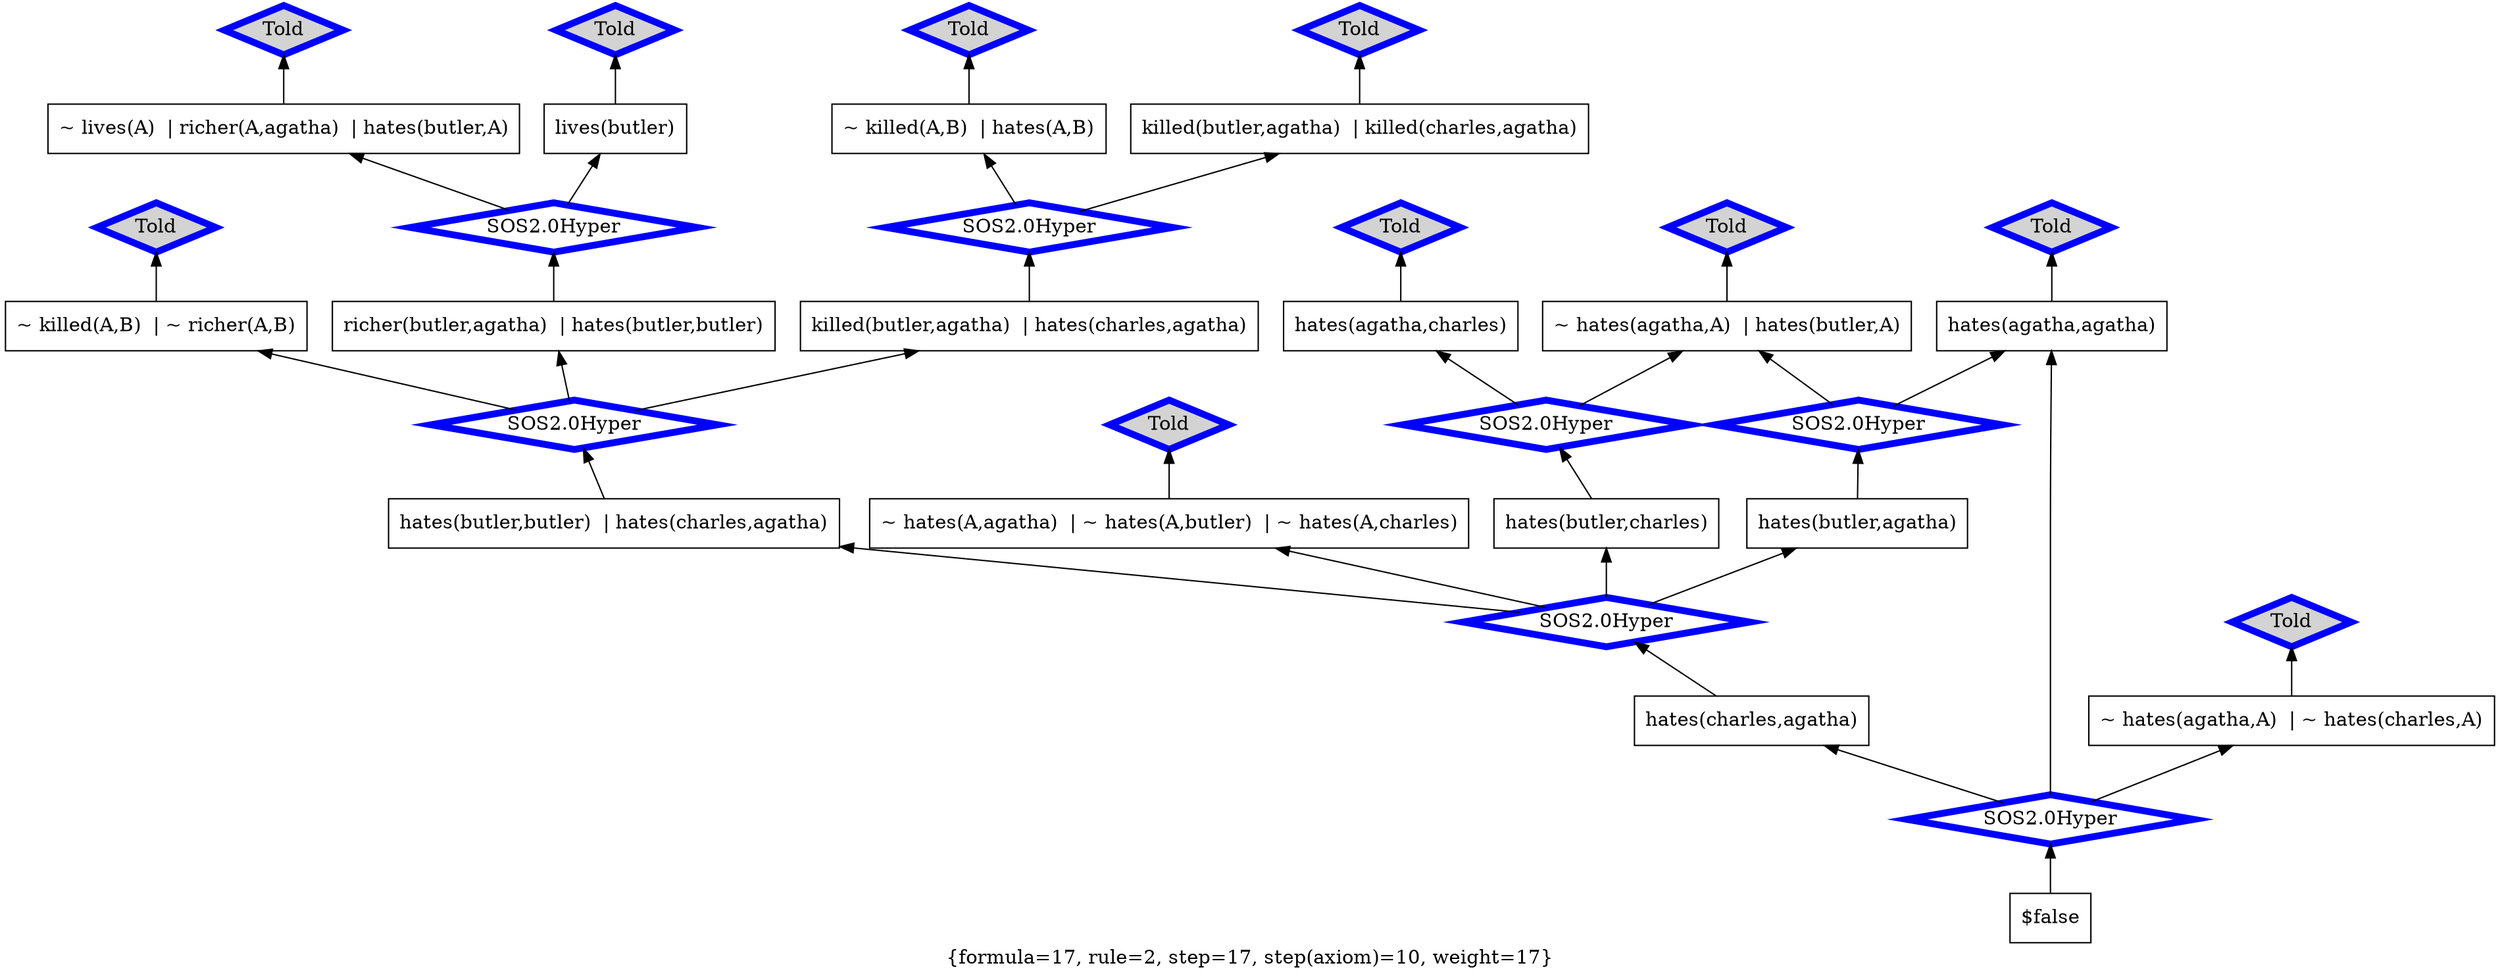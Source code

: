 digraph g 
{ rankdir=BT;
 labelloc=b label="{formula=17, rule=2, step=17, step(axiom)=10, weight=17}"  
 "x_83" [ URL="http://inference-web.org/proofs/tptp/Solutions/PUZ/PUZ001-1/SOS---2.0/answer.owl#ns_19_conclusion" color="black" shape="box" label="hates(butler,butler)  | hates(charles,agatha)" fillcolor="white" style="filled"  ];
  "x_65" [ URL="http://inference-web.org/proofs/tptp/Solutions/PUZ/PUZ001-1/SOS---2.0/answer.owl#ns_3_conclusion" color="black" shape="box" label="~ hates(A,agatha)  | ~ hates(A,butler)  | ~ hates(A,charles)" fillcolor="white" style="filled"  ];
  "x_41" [ URL="http://inference-web.org/proofs/tptp/Solutions/PUZ/PUZ001-1/SOS---2.0/answer.owl#ns_1_conclusion" color="black" shape="box" label="~ killed(A,B)  | ~ richer(A,B)" fillcolor="white" style="filled"  ];
  "x_51" [ URL="http://inference-web.org/proofs/tptp/Solutions/PUZ/PUZ001-1/SOS---2.0/answer.owl#ns_17_conclusion" color="black" shape="box" label="hates(butler,charles)" fillcolor="white" style="filled"  ];
  "x_89" [ URL="http://inference-web.org/proofs/tptp/Solutions/PUZ/PUZ001-1/SOS---2.0/answer.owl#ns_21_conclusion" color="black" shape="box" label="hates(charles,agatha)" fillcolor="white" style="filled"  ];
  "x_20" [ URL="http://inference-web.org/proofs/tptp/Solutions/PUZ/PUZ001-1/SOS---2.0/answer.owl#ns_15_conclusion" color="black" shape="box" label="hates(butler,agatha)" fillcolor="white" style="filled"  ];
  "x_31" [ URL="http://inference-web.org/proofs/tptp/Solutions/PUZ/PUZ001-1/SOS---2.0/answer.owl#ns_4_conclusion" color="black" shape="box" label="~ killed(A,B)  | hates(A,B)" fillcolor="white" style="filled"  ];
  "x_2" [ URL="http://inference-web.org/proofs/tptp/Solutions/PUZ/PUZ001-1/SOS---2.0/answer.owl#ns_14_conclusion" color="black" shape="box" label="richer(butler,agatha)  | hates(butler,butler)" fillcolor="white" style="filled"  ];
  "x_32" [ URL="http://inference-web.org/proofs/tptp/Solutions/PUZ/PUZ001-1/SOS---2.0/answer.owl#ns_23_conclusion" color="black" shape="box" label="$false" fillcolor="white" style="filled"  ];
  "x_91" [ URL="http://inference-web.org/proofs/tptp/Solutions/PUZ/PUZ001-1/SOS---2.0/answer.owl#ns_10_conclusion" color="black" shape="box" label="hates(agatha,agatha)" fillcolor="white" style="filled"  ];
  "x_43" [ URL="http://inference-web.org/proofs/tptp/Solutions/PUZ/PUZ001-1/SOS---2.0/answer.owl#ns_6_conclusion" color="black" shape="box" label="~ lives(A)  | richer(A,agatha)  | hates(butler,A)" fillcolor="white" style="filled"  ];
  "x_35" [ URL="http://inference-web.org/proofs/tptp/Solutions/PUZ/PUZ001-1/SOS---2.0/answer.owl#ns_2_conclusion" color="black" shape="box" label="~ hates(agatha,A)  | ~ hates(charles,A)" fillcolor="white" style="filled"  ];
  "x_36" [ URL="http://inference-web.org/proofs/tptp/Solutions/PUZ/PUZ001-1/SOS---2.0/answer.owl#ns_8_conclusion" color="black" shape="box" label="lives(butler)" fillcolor="white" style="filled"  ];
  "x_40" [ URL="http://inference-web.org/proofs/tptp/Solutions/PUZ/PUZ001-1/SOS---2.0/answer.owl#ns_11_conclusion" color="black" shape="box" label="hates(agatha,charles)" fillcolor="white" style="filled"  ];
  "x_61" [ URL="http://inference-web.org/proofs/tptp/Solutions/PUZ/PUZ001-1/SOS---2.0/answer.owl#ns_5_conclusion" color="black" shape="box" label="~ hates(agatha,A)  | hates(butler,A)" fillcolor="white" style="filled"  ];
  "x_8" [ URL="http://inference-web.org/proofs/tptp/Solutions/PUZ/PUZ001-1/SOS---2.0/answer.owl#ns_18_conclusion" color="black" shape="box" label="killed(butler,agatha)  | hates(charles,agatha)" fillcolor="white" style="filled"  ];
  "x_9" [ URL="http://inference-web.org/proofs/tptp/Solutions/PUZ/PUZ001-1/SOS---2.0/answer.owl#ns_12_conclusion" color="black" shape="box" label="killed(butler,agatha)  | killed(charles,agatha)" fillcolor="white" style="filled"  ];
  "edd78a0:1242ca0c90f:-7fd2" [ URL="http://browser.inference-web.org/iwbrowser/BrowseNodeSet?url=http%3A%2F%2Finference-web.org%2Fproofs%2Ftptp%2FSolutions%2FPUZ%2FPUZ001-1%2FSOS---2.0%2Fanswer.owl%23ns_14" color="blue" shape="diamond" label="SOS2.0Hyper" fillcolor="white" style="filled" penwidth="5"  ];
  "x_2" -> "edd78a0:1242ca0c90f:-7fd2";
  "edd78a0:1242ca0c90f:-7fd2" -> "x_36";
  "edd78a0:1242ca0c90f:-7fd2" -> "x_43";
  "edd78a0:1242ca0c90f:-7fee" [ URL="http://browser.inference-web.org/iwbrowser/BrowseNodeSet?url=http%3A%2F%2Finference-web.org%2Fproofs%2Ftptp%2FSolutions%2FPUZ%2FPUZ001-1%2FSOS---2.0%2Fanswer.owl%23ns_5" color="blue" shape="diamond" label="Told" fillcolor="lightgrey" style="filled" penwidth="5"  ];
  "x_61" -> "edd78a0:1242ca0c90f:-7fee";
  "edd78a0:1242ca0c90f:-7ffc" [ URL="http://browser.inference-web.org/iwbrowser/BrowseNodeSet?url=http%3A%2F%2Finference-web.org%2Fproofs%2Ftptp%2FSolutions%2FPUZ%2FPUZ001-1%2FSOS---2.0%2Fanswer.owl%23ns_10" color="blue" shape="diamond" label="Told" fillcolor="lightgrey" style="filled" penwidth="5"  ];
  "x_91" -> "edd78a0:1242ca0c90f:-7ffc";
  "edd78a0:1242ca0c90f:-7ff1" [ URL="http://browser.inference-web.org/iwbrowser/BrowseNodeSet?url=http%3A%2F%2Finference-web.org%2Fproofs%2Ftptp%2FSolutions%2FPUZ%2FPUZ001-1%2FSOS---2.0%2Fanswer.owl%23ns_17" color="blue" shape="diamond" label="SOS2.0Hyper" fillcolor="white" style="filled" penwidth="5"  ];
  "x_51" -> "edd78a0:1242ca0c90f:-7ff1";
  "edd78a0:1242ca0c90f:-7ff1" -> "x_40";
  "edd78a0:1242ca0c90f:-7ff1" -> "x_61";
  "edd78a0:1242ca0c90f:-7fde" [ URL="http://browser.inference-web.org/iwbrowser/BrowseNodeSet?url=http%3A%2F%2Finference-web.org%2Fproofs%2Ftptp%2FSolutions%2FPUZ%2FPUZ001-1%2FSOS---2.0%2Fanswer.owl%23ns_18" color="blue" shape="diamond" label="SOS2.0Hyper" fillcolor="white" style="filled" penwidth="5"  ];
  "x_8" -> "edd78a0:1242ca0c90f:-7fde";
  "edd78a0:1242ca0c90f:-7fde" -> "x_9";
  "edd78a0:1242ca0c90f:-7fde" -> "x_31";
  "edd78a0:1242ca0c90f:-7fcf" [ URL="http://browser.inference-web.org/iwbrowser/BrowseNodeSet?url=http%3A%2F%2Finference-web.org%2Fproofs%2Ftptp%2FSolutions%2FPUZ%2FPUZ001-1%2FSOS---2.0%2Fanswer.owl%23ns_6" color="blue" shape="diamond" label="Told" fillcolor="lightgrey" style="filled" penwidth="5"  ];
  "x_43" -> "edd78a0:1242ca0c90f:-7fcf";
  "edd78a0:1242ca0c90f:-7ff9" [ URL="http://browser.inference-web.org/iwbrowser/BrowseNodeSet?url=http%3A%2F%2Finference-web.org%2Fproofs%2Ftptp%2FSolutions%2FPUZ%2FPUZ001-1%2FSOS---2.0%2Fanswer.owl%23ns_2" color="blue" shape="diamond" label="Told" fillcolor="lightgrey" style="filled" penwidth="5"  ];
  "x_35" -> "edd78a0:1242ca0c90f:-7ff9";
  "edd78a0:1242ca0c90f:-7fe5" [ URL="http://browser.inference-web.org/iwbrowser/BrowseNodeSet?url=http%3A%2F%2Finference-web.org%2Fproofs%2Ftptp%2FSolutions%2FPUZ%2FPUZ001-1%2FSOS---2.0%2Fanswer.owl%23ns_3" color="blue" shape="diamond" label="Told" fillcolor="lightgrey" style="filled" penwidth="5"  ];
  "x_65" -> "edd78a0:1242ca0c90f:-7fe5";
  "edd78a0:1242ca0c90f:-7fdb" [ URL="http://browser.inference-web.org/iwbrowser/BrowseNodeSet?url=http%3A%2F%2Finference-web.org%2Fproofs%2Ftptp%2FSolutions%2FPUZ%2FPUZ001-1%2FSOS---2.0%2Fanswer.owl%23ns_4" color="blue" shape="diamond" label="Told" fillcolor="lightgrey" style="filled" penwidth="5"  ];
  "x_31" -> "edd78a0:1242ca0c90f:-7fdb";
  "edd78a0:1242ca0c90f:-7fd5" [ URL="http://browser.inference-web.org/iwbrowser/BrowseNodeSet?url=http%3A%2F%2Finference-web.org%2Fproofs%2Ftptp%2FSolutions%2FPUZ%2FPUZ001-1%2FSOS---2.0%2Fanswer.owl%23ns_1" color="blue" shape="diamond" label="Told" fillcolor="lightgrey" style="filled" penwidth="5"  ];
  "x_41" -> "edd78a0:1242ca0c90f:-7fd5";
  "edd78a0:1242ca0c90f:-7feb" [ URL="http://browser.inference-web.org/iwbrowser/BrowseNodeSet?url=http%3A%2F%2Finference-web.org%2Fproofs%2Ftptp%2FSolutions%2FPUZ%2FPUZ001-1%2FSOS---2.0%2Fanswer.owl%23ns_11" color="blue" shape="diamond" label="Told" fillcolor="lightgrey" style="filled" penwidth="5"  ];
  "x_40" -> "edd78a0:1242ca0c90f:-7feb";
  "edd78a0:1242ca0c90f:-8000" [ URL="http://browser.inference-web.org/iwbrowser/BrowseNodeSet?url=http%3A%2F%2Finference-web.org%2Fproofs%2Ftptp%2FSolutions%2FPUZ%2FPUZ001-1%2FSOS---2.0%2Fanswer.owl%23answer" color="blue" shape="diamond" label="SOS2.0Hyper" fillcolor="white" style="filled" penwidth="5"  ];
  "x_32" -> "edd78a0:1242ca0c90f:-8000";
  "edd78a0:1242ca0c90f:-8000" -> "x_35";
  "edd78a0:1242ca0c90f:-8000" -> "x_89";
  "edd78a0:1242ca0c90f:-8000" -> "x_91";
  "edd78a0:1242ca0c90f:-7fcc" [ URL="http://browser.inference-web.org/iwbrowser/BrowseNodeSet?url=http%3A%2F%2Finference-web.org%2Fproofs%2Ftptp%2FSolutions%2FPUZ%2FPUZ001-1%2FSOS---2.0%2Fanswer.owl%23ns_8" color="blue" shape="diamond" label="Told" fillcolor="lightgrey" style="filled" penwidth="5"  ];
  "x_36" -> "edd78a0:1242ca0c90f:-7fcc";
  "edd78a0:1242ca0c90f:-7fe2" [ URL="http://browser.inference-web.org/iwbrowser/BrowseNodeSet?url=http%3A%2F%2Finference-web.org%2Fproofs%2Ftptp%2FSolutions%2FPUZ%2FPUZ001-1%2FSOS---2.0%2Fanswer.owl%23ns_19" color="blue" shape="diamond" label="SOS2.0Hyper" fillcolor="white" style="filled" penwidth="5"  ];
  "x_83" -> "edd78a0:1242ca0c90f:-7fe2";
  "edd78a0:1242ca0c90f:-7fe2" -> "x_2";
  "edd78a0:1242ca0c90f:-7fe2" -> "x_8";
  "edd78a0:1242ca0c90f:-7fe2" -> "x_41";
  "edd78a0:1242ca0c90f:-7ff6" [ URL="http://browser.inference-web.org/iwbrowser/BrowseNodeSet?url=http%3A%2F%2Finference-web.org%2Fproofs%2Ftptp%2FSolutions%2FPUZ%2FPUZ001-1%2FSOS---2.0%2Fanswer.owl%23ns_21" color="blue" shape="diamond" label="SOS2.0Hyper" fillcolor="white" style="filled" penwidth="5"  ];
  "x_89" -> "edd78a0:1242ca0c90f:-7ff6";
  "edd78a0:1242ca0c90f:-7ff6" -> "x_20";
  "edd78a0:1242ca0c90f:-7ff6" -> "x_51";
  "edd78a0:1242ca0c90f:-7ff6" -> "x_65";
  "edd78a0:1242ca0c90f:-7ff6" -> "x_83";
  "edd78a0:1242ca0c90f:-7fd8" [ URL="http://browser.inference-web.org/iwbrowser/BrowseNodeSet?url=http%3A%2F%2Finference-web.org%2Fproofs%2Ftptp%2FSolutions%2FPUZ%2FPUZ001-1%2FSOS---2.0%2Fanswer.owl%23ns_12" color="blue" shape="diamond" label="Told" fillcolor="lightgrey" style="filled" penwidth="5"  ];
  "x_9" -> "edd78a0:1242ca0c90f:-7fd8";
  "edd78a0:1242ca0c90f:-7fe8" [ URL="http://browser.inference-web.org/iwbrowser/BrowseNodeSet?url=http%3A%2F%2Finference-web.org%2Fproofs%2Ftptp%2FSolutions%2FPUZ%2FPUZ001-1%2FSOS---2.0%2Fanswer.owl%23ns_15" color="blue" shape="diamond" label="SOS2.0Hyper" fillcolor="white" style="filled" penwidth="5"  ];
  "x_20" -> "edd78a0:1242ca0c90f:-7fe8";
  "edd78a0:1242ca0c90f:-7fe8" -> "x_61";
  "edd78a0:1242ca0c90f:-7fe8" -> "x_91";
  }
